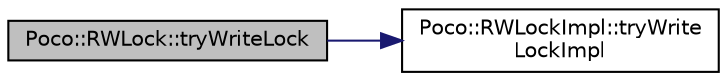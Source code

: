 digraph "Poco::RWLock::tryWriteLock"
{
 // LATEX_PDF_SIZE
  edge [fontname="Helvetica",fontsize="10",labelfontname="Helvetica",labelfontsize="10"];
  node [fontname="Helvetica",fontsize="10",shape=record];
  rankdir="LR";
  Node1 [label="Poco::RWLock::tryWriteLock",height=0.2,width=0.4,color="black", fillcolor="grey75", style="filled", fontcolor="black",tooltip=" "];
  Node1 -> Node2 [color="midnightblue",fontsize="10",style="solid"];
  Node2 [label="Poco::RWLockImpl::tryWrite\lLockImpl",height=0.2,width=0.4,color="black", fillcolor="white", style="filled",URL="$classPoco_1_1RWLockImpl.html#a004032f9d05494de3511e55d246491ca",tooltip=" "];
}
